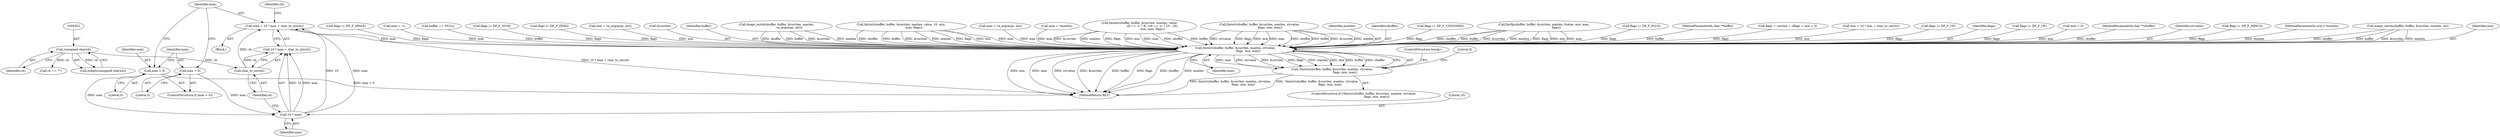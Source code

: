 digraph "0_openssl_578b956fe741bf8e84055547b1e83c28dd902c73@integer" {
"1000332" [label="(Call,max = 10 * max + char_to_int(ch))"];
"1000335" [label="(Call,10 * max)"];
"1000329" [label="(Call,max = 0)"];
"1000326" [label="(Call,max < 0)"];
"1000338" [label="(Call,char_to_int(ch))"];
"1000321" [label="(Call,(unsigned char)ch)"];
"1000639" [label="(Call,fmtstr(sbuffer, buffer, &currlen, maxlen, strvalue,\n                            flags, min, max))"];
"1000638" [label="(Call,!fmtstr(sbuffer, buffer, &currlen, maxlen, strvalue,\n                            flags, min, max))"];
"1000347" [label="(Call,ch == '*')"];
"1000614" [label="(Call,doapr_outch(sbuffer, buffer, &currlen, maxlen,\n                            va_arg(args, int)))"];
"1000472" [label="(Call,fmtint(sbuffer, buffer, &currlen, maxlen, value, 10, min,\n                            max, flags))"];
"1000351" [label="(Call,max = va_arg(args, int))"];
"1000339" [label="(Identifier,ch)"];
"1000708" [label="(MethodReturn,RET)"];
"1000638" [label="(Call,!fmtstr(sbuffer, buffer, &currlen, maxlen, strvalue,\n                            flags, min, max))"];
"1000324" [label="(Block,)"];
"1000323" [label="(Identifier,ch)"];
"1000330" [label="(Identifier,max)"];
"1000327" [label="(Identifier,max)"];
"1000329" [label="(Call,max = 0)"];
"1000165" [label="(Call,max = *maxlen)"];
"1000509" [label="(Call,fmtint(sbuffer, buffer, &currlen, maxlen, value,\n                            ch == 'o' ? 8 : (ch == 'u' ? 10 : 16),\n                            min, max, flags))"];
"1000627" [label="(Call,fmtstr(sbuffer, buffer, &currlen, maxlen, strvalue,\n                       flags, min, max))"];
"1000644" [label="(Identifier,maxlen)"];
"1000651" [label="(ControlStructure,break;)"];
"1000640" [label="(Identifier,sbuffer)"];
"1000332" [label="(Call,max = 10 * max + char_to_int(ch))"];
"1000492" [label="(Call,flags |= DP_F_UNSIGNED)"];
"1000551" [label="(Call,fmtfp(sbuffer, buffer, &currlen, maxlen, fvalue, min, max,\n                           flags))"];
"1000210" [label="(Call,flags |= DP_F_PLUS)"];
"1000105" [label="(MethodParameterIn,char **buffer)"];
"1000125" [label="(Call,flags = currlen = cflags = min = 0)"];
"1000262" [label="(Call,min = 10 * min + char_to_int(ch))"];
"1000335" [label="(Call,10 * max)"];
"1000336" [label="(Literal,10)"];
"1000575" [label="(Call,flags |= DP_F_UP)"];
"1000646" [label="(Identifier,flags)"];
"1000331" [label="(Literal,0)"];
"1000565" [label="(Call,flags |= DP_F_UP)"];
"1000131" [label="(Call,min = 0)"];
"1000650" [label="(Literal,0)"];
"1000337" [label="(Identifier,max)"];
"1000104" [label="(MethodParameterIn,char **sbuffer)"];
"1000645" [label="(Identifier,strvalue)"];
"1000200" [label="(Call,flags |= DP_F_MINUS)"];
"1000639" [label="(Call,fmtstr(sbuffer, buffer, &currlen, maxlen, strvalue,\n                            flags, min, max))"];
"1000341" [label="(Identifier,ch)"];
"1000637" [label="(ControlStructure,if (!fmtstr(sbuffer, buffer, &currlen, maxlen, strvalue,\n                            flags, min, max)))"];
"1000106" [label="(MethodParameterIn,size_t *maxlen)"];
"1000338" [label="(Call,char_to_int(ch))"];
"1000183" [label="(Call,doapr_outch(sbuffer, buffer, &currlen, maxlen, ch))"];
"1000647" [label="(Identifier,min)"];
"1000328" [label="(Literal,0)"];
"1000220" [label="(Call,flags |= DP_F_SPACE)"];
"1000333" [label="(Identifier,max)"];
"1000648" [label="(Identifier,max)"];
"1000326" [label="(Call,max < 0)"];
"1000134" [label="(Call,max = -1)"];
"1000321" [label="(Call,(unsigned char)ch)"];
"1000154" [label="(Call,buffer == NULL)"];
"1000230" [label="(Call,flags |= DP_F_NUM)"];
"1000240" [label="(Call,flags |= DP_F_ZERO)"];
"1000320" [label="(Call,isdigit((unsigned char)ch))"];
"1000325" [label="(ControlStructure,if (max < 0))"];
"1000281" [label="(Call,min = va_arg(args, int))"];
"1000642" [label="(Call,&currlen)"];
"1000334" [label="(Call,10 * max + char_to_int(ch))"];
"1000641" [label="(Identifier,buffer)"];
"1000332" -> "1000324"  [label="AST: "];
"1000332" -> "1000334"  [label="CFG: "];
"1000333" -> "1000332"  [label="AST: "];
"1000334" -> "1000332"  [label="AST: "];
"1000341" -> "1000332"  [label="CFG: "];
"1000332" -> "1000708"  [label="DDG: 10 * max + char_to_int(ch)"];
"1000335" -> "1000332"  [label="DDG: 10"];
"1000335" -> "1000332"  [label="DDG: max"];
"1000338" -> "1000332"  [label="DDG: ch"];
"1000332" -> "1000639"  [label="DDG: max"];
"1000335" -> "1000334"  [label="AST: "];
"1000335" -> "1000337"  [label="CFG: "];
"1000336" -> "1000335"  [label="AST: "];
"1000337" -> "1000335"  [label="AST: "];
"1000339" -> "1000335"  [label="CFG: "];
"1000335" -> "1000334"  [label="DDG: 10"];
"1000335" -> "1000334"  [label="DDG: max"];
"1000329" -> "1000335"  [label="DDG: max"];
"1000326" -> "1000335"  [label="DDG: max"];
"1000329" -> "1000325"  [label="AST: "];
"1000329" -> "1000331"  [label="CFG: "];
"1000330" -> "1000329"  [label="AST: "];
"1000331" -> "1000329"  [label="AST: "];
"1000333" -> "1000329"  [label="CFG: "];
"1000326" -> "1000325"  [label="AST: "];
"1000326" -> "1000328"  [label="CFG: "];
"1000327" -> "1000326"  [label="AST: "];
"1000328" -> "1000326"  [label="AST: "];
"1000330" -> "1000326"  [label="CFG: "];
"1000333" -> "1000326"  [label="CFG: "];
"1000326" -> "1000708"  [label="DDG: max < 0"];
"1000338" -> "1000334"  [label="AST: "];
"1000338" -> "1000339"  [label="CFG: "];
"1000339" -> "1000338"  [label="AST: "];
"1000334" -> "1000338"  [label="CFG: "];
"1000338" -> "1000334"  [label="DDG: ch"];
"1000321" -> "1000338"  [label="DDG: ch"];
"1000321" -> "1000320"  [label="AST: "];
"1000321" -> "1000323"  [label="CFG: "];
"1000322" -> "1000321"  [label="AST: "];
"1000323" -> "1000321"  [label="AST: "];
"1000320" -> "1000321"  [label="CFG: "];
"1000321" -> "1000320"  [label="DDG: ch"];
"1000321" -> "1000347"  [label="DDG: ch"];
"1000639" -> "1000638"  [label="AST: "];
"1000639" -> "1000648"  [label="CFG: "];
"1000640" -> "1000639"  [label="AST: "];
"1000641" -> "1000639"  [label="AST: "];
"1000642" -> "1000639"  [label="AST: "];
"1000644" -> "1000639"  [label="AST: "];
"1000645" -> "1000639"  [label="AST: "];
"1000646" -> "1000639"  [label="AST: "];
"1000647" -> "1000639"  [label="AST: "];
"1000648" -> "1000639"  [label="AST: "];
"1000638" -> "1000639"  [label="CFG: "];
"1000639" -> "1000708"  [label="DDG: buffer"];
"1000639" -> "1000708"  [label="DDG: flags"];
"1000639" -> "1000708"  [label="DDG: sbuffer"];
"1000639" -> "1000708"  [label="DDG: maxlen"];
"1000639" -> "1000708"  [label="DDG: min"];
"1000639" -> "1000708"  [label="DDG: max"];
"1000639" -> "1000708"  [label="DDG: strvalue"];
"1000639" -> "1000708"  [label="DDG: &currlen"];
"1000639" -> "1000638"  [label="DDG: max"];
"1000639" -> "1000638"  [label="DDG: strvalue"];
"1000639" -> "1000638"  [label="DDG: &currlen"];
"1000639" -> "1000638"  [label="DDG: flags"];
"1000639" -> "1000638"  [label="DDG: maxlen"];
"1000639" -> "1000638"  [label="DDG: min"];
"1000639" -> "1000638"  [label="DDG: buffer"];
"1000639" -> "1000638"  [label="DDG: sbuffer"];
"1000183" -> "1000639"  [label="DDG: sbuffer"];
"1000183" -> "1000639"  [label="DDG: buffer"];
"1000183" -> "1000639"  [label="DDG: &currlen"];
"1000183" -> "1000639"  [label="DDG: maxlen"];
"1000627" -> "1000639"  [label="DDG: sbuffer"];
"1000627" -> "1000639"  [label="DDG: buffer"];
"1000627" -> "1000639"  [label="DDG: &currlen"];
"1000627" -> "1000639"  [label="DDG: maxlen"];
"1000627" -> "1000639"  [label="DDG: strvalue"];
"1000627" -> "1000639"  [label="DDG: flags"];
"1000627" -> "1000639"  [label="DDG: min"];
"1000627" -> "1000639"  [label="DDG: max"];
"1000614" -> "1000639"  [label="DDG: sbuffer"];
"1000614" -> "1000639"  [label="DDG: buffer"];
"1000614" -> "1000639"  [label="DDG: &currlen"];
"1000614" -> "1000639"  [label="DDG: maxlen"];
"1000472" -> "1000639"  [label="DDG: sbuffer"];
"1000472" -> "1000639"  [label="DDG: buffer"];
"1000472" -> "1000639"  [label="DDG: &currlen"];
"1000472" -> "1000639"  [label="DDG: maxlen"];
"1000472" -> "1000639"  [label="DDG: flags"];
"1000472" -> "1000639"  [label="DDG: min"];
"1000472" -> "1000639"  [label="DDG: max"];
"1000509" -> "1000639"  [label="DDG: sbuffer"];
"1000509" -> "1000639"  [label="DDG: buffer"];
"1000509" -> "1000639"  [label="DDG: &currlen"];
"1000509" -> "1000639"  [label="DDG: maxlen"];
"1000509" -> "1000639"  [label="DDG: flags"];
"1000509" -> "1000639"  [label="DDG: min"];
"1000509" -> "1000639"  [label="DDG: max"];
"1000551" -> "1000639"  [label="DDG: sbuffer"];
"1000551" -> "1000639"  [label="DDG: buffer"];
"1000551" -> "1000639"  [label="DDG: &currlen"];
"1000551" -> "1000639"  [label="DDG: maxlen"];
"1000551" -> "1000639"  [label="DDG: flags"];
"1000551" -> "1000639"  [label="DDG: min"];
"1000551" -> "1000639"  [label="DDG: max"];
"1000104" -> "1000639"  [label="DDG: sbuffer"];
"1000154" -> "1000639"  [label="DDG: buffer"];
"1000105" -> "1000639"  [label="DDG: buffer"];
"1000106" -> "1000639"  [label="DDG: maxlen"];
"1000125" -> "1000639"  [label="DDG: flags"];
"1000565" -> "1000639"  [label="DDG: flags"];
"1000492" -> "1000639"  [label="DDG: flags"];
"1000230" -> "1000639"  [label="DDG: flags"];
"1000210" -> "1000639"  [label="DDG: flags"];
"1000575" -> "1000639"  [label="DDG: flags"];
"1000220" -> "1000639"  [label="DDG: flags"];
"1000200" -> "1000639"  [label="DDG: flags"];
"1000240" -> "1000639"  [label="DDG: flags"];
"1000281" -> "1000639"  [label="DDG: min"];
"1000131" -> "1000639"  [label="DDG: min"];
"1000262" -> "1000639"  [label="DDG: min"];
"1000165" -> "1000639"  [label="DDG: max"];
"1000134" -> "1000639"  [label="DDG: max"];
"1000351" -> "1000639"  [label="DDG: max"];
"1000638" -> "1000637"  [label="AST: "];
"1000650" -> "1000638"  [label="CFG: "];
"1000651" -> "1000638"  [label="CFG: "];
"1000638" -> "1000708"  [label="DDG: !fmtstr(sbuffer, buffer, &currlen, maxlen, strvalue,\n                            flags, min, max)"];
"1000638" -> "1000708"  [label="DDG: fmtstr(sbuffer, buffer, &currlen, maxlen, strvalue,\n                            flags, min, max)"];
}
